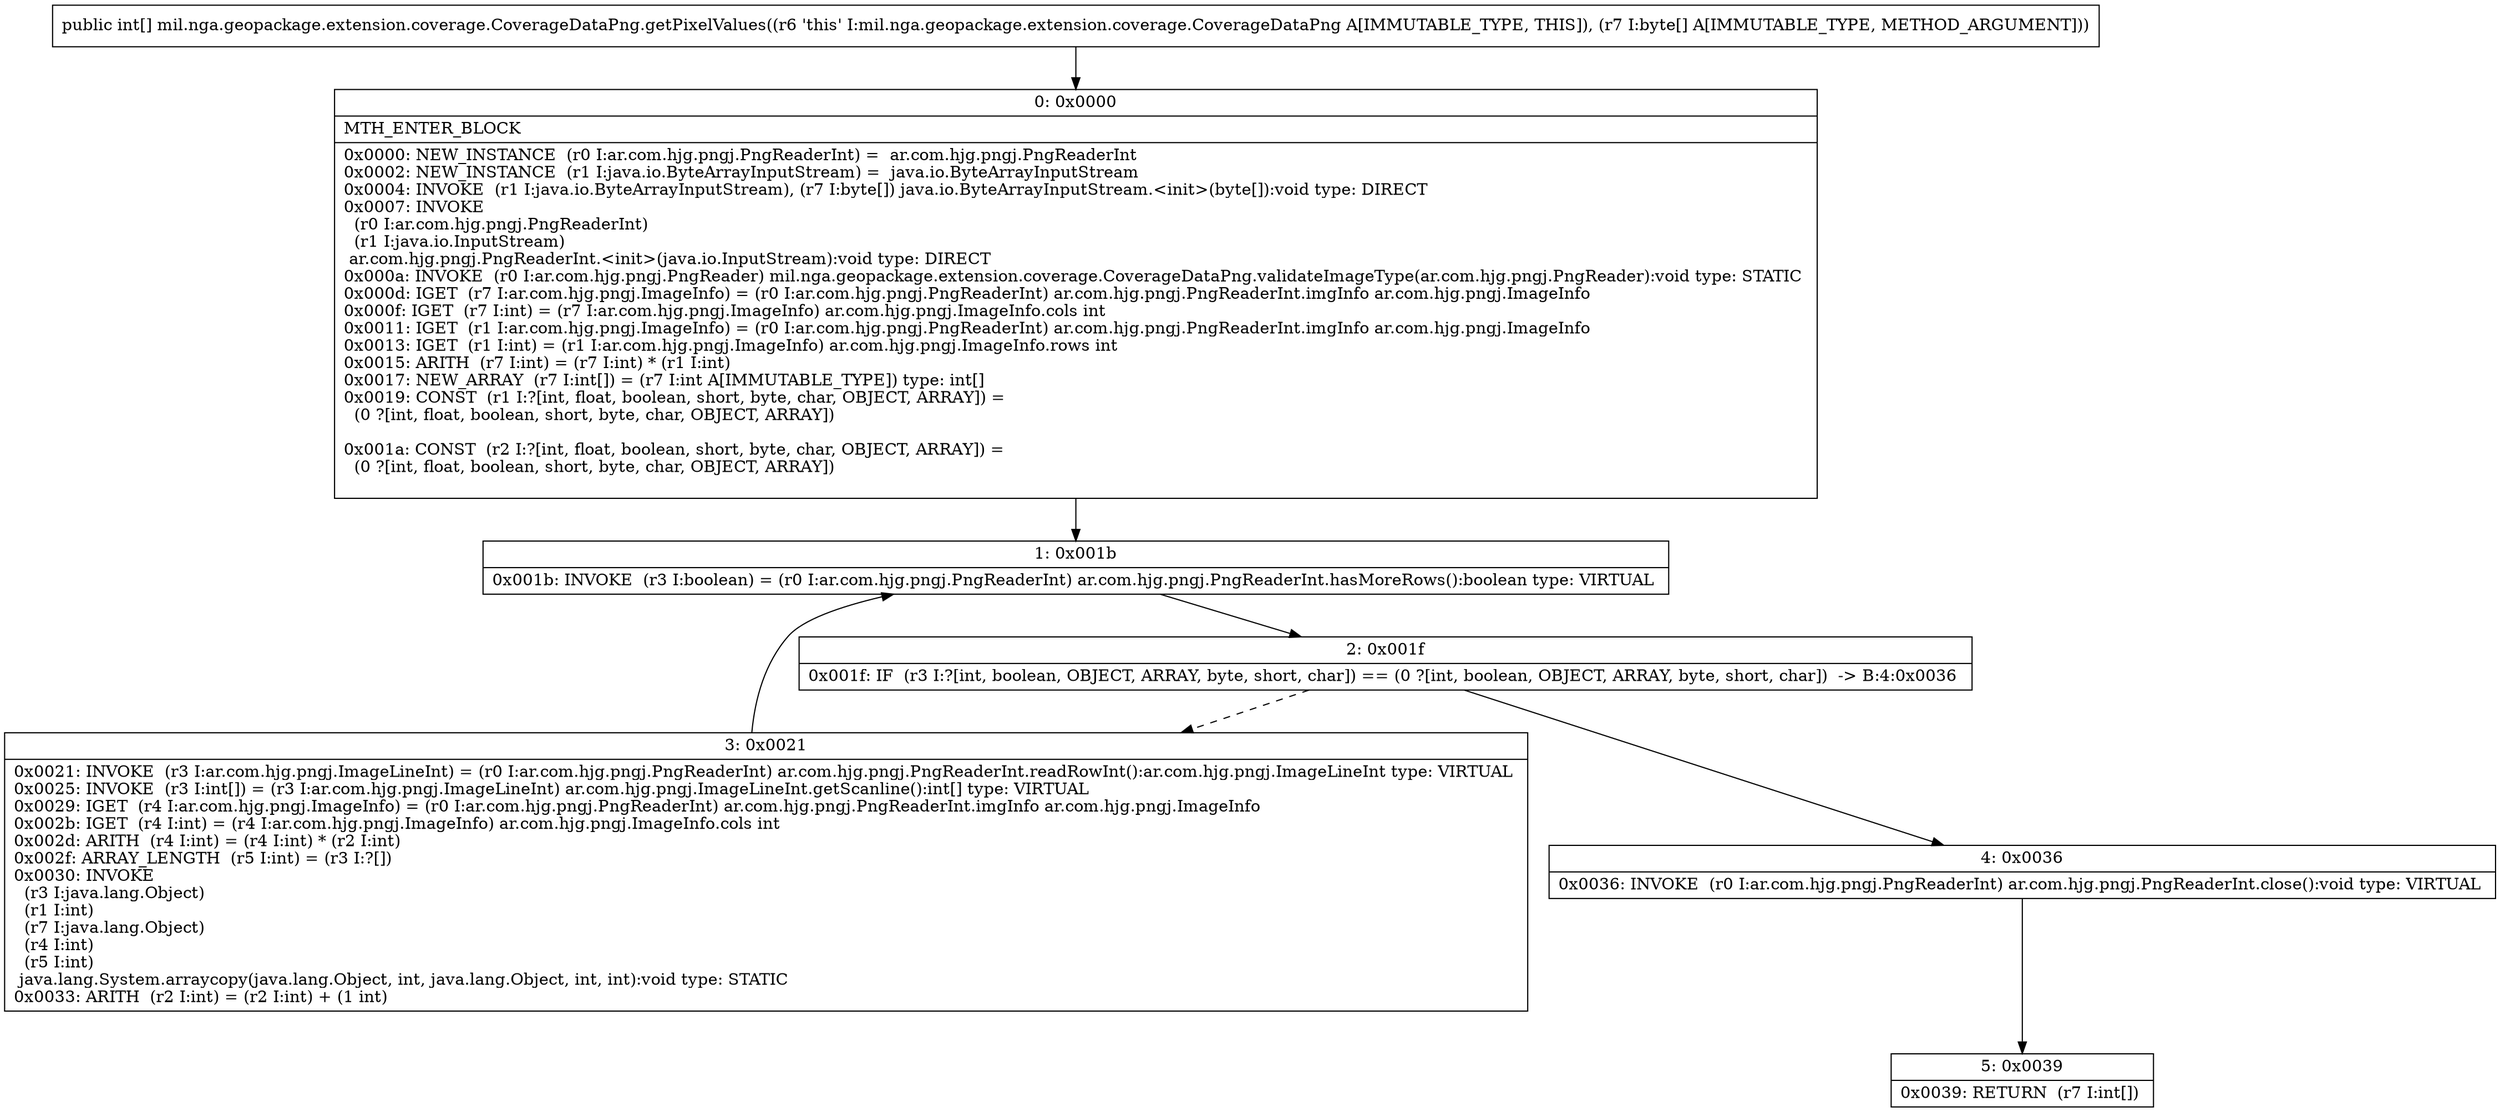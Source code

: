 digraph "CFG formil.nga.geopackage.extension.coverage.CoverageDataPng.getPixelValues([B)[I" {
Node_0 [shape=record,label="{0\:\ 0x0000|MTH_ENTER_BLOCK\l|0x0000: NEW_INSTANCE  (r0 I:ar.com.hjg.pngj.PngReaderInt) =  ar.com.hjg.pngj.PngReaderInt \l0x0002: NEW_INSTANCE  (r1 I:java.io.ByteArrayInputStream) =  java.io.ByteArrayInputStream \l0x0004: INVOKE  (r1 I:java.io.ByteArrayInputStream), (r7 I:byte[]) java.io.ByteArrayInputStream.\<init\>(byte[]):void type: DIRECT \l0x0007: INVOKE  \l  (r0 I:ar.com.hjg.pngj.PngReaderInt)\l  (r1 I:java.io.InputStream)\l ar.com.hjg.pngj.PngReaderInt.\<init\>(java.io.InputStream):void type: DIRECT \l0x000a: INVOKE  (r0 I:ar.com.hjg.pngj.PngReader) mil.nga.geopackage.extension.coverage.CoverageDataPng.validateImageType(ar.com.hjg.pngj.PngReader):void type: STATIC \l0x000d: IGET  (r7 I:ar.com.hjg.pngj.ImageInfo) = (r0 I:ar.com.hjg.pngj.PngReaderInt) ar.com.hjg.pngj.PngReaderInt.imgInfo ar.com.hjg.pngj.ImageInfo \l0x000f: IGET  (r7 I:int) = (r7 I:ar.com.hjg.pngj.ImageInfo) ar.com.hjg.pngj.ImageInfo.cols int \l0x0011: IGET  (r1 I:ar.com.hjg.pngj.ImageInfo) = (r0 I:ar.com.hjg.pngj.PngReaderInt) ar.com.hjg.pngj.PngReaderInt.imgInfo ar.com.hjg.pngj.ImageInfo \l0x0013: IGET  (r1 I:int) = (r1 I:ar.com.hjg.pngj.ImageInfo) ar.com.hjg.pngj.ImageInfo.rows int \l0x0015: ARITH  (r7 I:int) = (r7 I:int) * (r1 I:int) \l0x0017: NEW_ARRAY  (r7 I:int[]) = (r7 I:int A[IMMUTABLE_TYPE]) type: int[] \l0x0019: CONST  (r1 I:?[int, float, boolean, short, byte, char, OBJECT, ARRAY]) = \l  (0 ?[int, float, boolean, short, byte, char, OBJECT, ARRAY])\l \l0x001a: CONST  (r2 I:?[int, float, boolean, short, byte, char, OBJECT, ARRAY]) = \l  (0 ?[int, float, boolean, short, byte, char, OBJECT, ARRAY])\l \l}"];
Node_1 [shape=record,label="{1\:\ 0x001b|0x001b: INVOKE  (r3 I:boolean) = (r0 I:ar.com.hjg.pngj.PngReaderInt) ar.com.hjg.pngj.PngReaderInt.hasMoreRows():boolean type: VIRTUAL \l}"];
Node_2 [shape=record,label="{2\:\ 0x001f|0x001f: IF  (r3 I:?[int, boolean, OBJECT, ARRAY, byte, short, char]) == (0 ?[int, boolean, OBJECT, ARRAY, byte, short, char])  \-\> B:4:0x0036 \l}"];
Node_3 [shape=record,label="{3\:\ 0x0021|0x0021: INVOKE  (r3 I:ar.com.hjg.pngj.ImageLineInt) = (r0 I:ar.com.hjg.pngj.PngReaderInt) ar.com.hjg.pngj.PngReaderInt.readRowInt():ar.com.hjg.pngj.ImageLineInt type: VIRTUAL \l0x0025: INVOKE  (r3 I:int[]) = (r3 I:ar.com.hjg.pngj.ImageLineInt) ar.com.hjg.pngj.ImageLineInt.getScanline():int[] type: VIRTUAL \l0x0029: IGET  (r4 I:ar.com.hjg.pngj.ImageInfo) = (r0 I:ar.com.hjg.pngj.PngReaderInt) ar.com.hjg.pngj.PngReaderInt.imgInfo ar.com.hjg.pngj.ImageInfo \l0x002b: IGET  (r4 I:int) = (r4 I:ar.com.hjg.pngj.ImageInfo) ar.com.hjg.pngj.ImageInfo.cols int \l0x002d: ARITH  (r4 I:int) = (r4 I:int) * (r2 I:int) \l0x002f: ARRAY_LENGTH  (r5 I:int) = (r3 I:?[]) \l0x0030: INVOKE  \l  (r3 I:java.lang.Object)\l  (r1 I:int)\l  (r7 I:java.lang.Object)\l  (r4 I:int)\l  (r5 I:int)\l java.lang.System.arraycopy(java.lang.Object, int, java.lang.Object, int, int):void type: STATIC \l0x0033: ARITH  (r2 I:int) = (r2 I:int) + (1 int) \l}"];
Node_4 [shape=record,label="{4\:\ 0x0036|0x0036: INVOKE  (r0 I:ar.com.hjg.pngj.PngReaderInt) ar.com.hjg.pngj.PngReaderInt.close():void type: VIRTUAL \l}"];
Node_5 [shape=record,label="{5\:\ 0x0039|0x0039: RETURN  (r7 I:int[]) \l}"];
MethodNode[shape=record,label="{public int[] mil.nga.geopackage.extension.coverage.CoverageDataPng.getPixelValues((r6 'this' I:mil.nga.geopackage.extension.coverage.CoverageDataPng A[IMMUTABLE_TYPE, THIS]), (r7 I:byte[] A[IMMUTABLE_TYPE, METHOD_ARGUMENT])) }"];
MethodNode -> Node_0;
Node_0 -> Node_1;
Node_1 -> Node_2;
Node_2 -> Node_3[style=dashed];
Node_2 -> Node_4;
Node_3 -> Node_1;
Node_4 -> Node_5;
}


